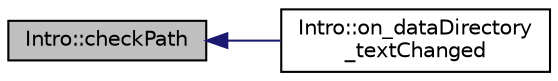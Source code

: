 digraph "Intro::checkPath"
{
  edge [fontname="Helvetica",fontsize="10",labelfontname="Helvetica",labelfontsize="10"];
  node [fontname="Helvetica",fontsize="10",shape=record];
  rankdir="LR";
  Node5 [label="Intro::checkPath",height=0.2,width=0.4,color="black", fillcolor="grey75", style="filled", fontcolor="black"];
  Node5 -> Node6 [dir="back",color="midnightblue",fontsize="10",style="solid",fontname="Helvetica"];
  Node6 [label="Intro::on_dataDirectory\l_textChanged",height=0.2,width=0.4,color="black", fillcolor="white", style="filled",URL="$class_intro.html#a802510a092770173a070a5b1626ffc1d"];
}

